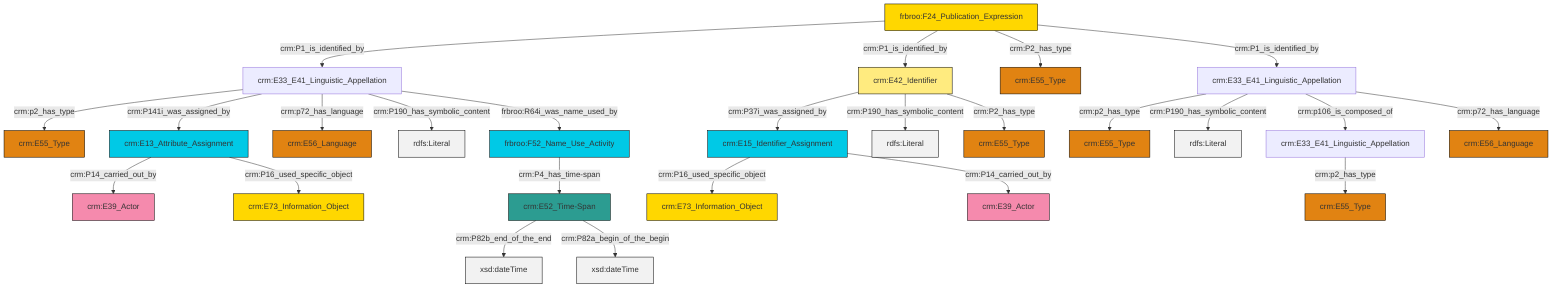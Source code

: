 graph TD
classDef Literal fill:#f2f2f2,stroke:#000000;
classDef CRM_Entity fill:#FFFFFF,stroke:#000000;
classDef Temporal_Entity fill:#00C9E6, stroke:#000000;
classDef Type fill:#E18312, stroke:#000000;
classDef Time-Span fill:#2C9C91, stroke:#000000;
classDef Appellation fill:#FFEB7F, stroke:#000000;
classDef Place fill:#008836, stroke:#000000;
classDef Persistent_Item fill:#B266B2, stroke:#000000;
classDef Conceptual_Object fill:#FFD700, stroke:#000000;
classDef Physical_Thing fill:#D2B48C, stroke:#000000;
classDef Actor fill:#f58aad, stroke:#000000;
classDef PC_Classes fill:#4ce600, stroke:#000000;
classDef Multi fill:#cccccc,stroke:#000000;

2["crm:E15_Identifier_Assignment"]:::Temporal_Entity -->|crm:P16_used_specific_object| 3["crm:E73_Information_Object"]:::Conceptual_Object
4["crm:E33_E41_Linguistic_Appellation"]:::Default -->|crm:p2_has_type| 5["crm:E55_Type"]:::Type
8["crm:E33_E41_Linguistic_Appellation"]:::Default -->|crm:p2_has_type| 6["crm:E55_Type"]:::Type
8["crm:E33_E41_Linguistic_Appellation"]:::Default -->|crm:P141i_was_assigned_by| 9["crm:E13_Attribute_Assignment"]:::Temporal_Entity
9["crm:E13_Attribute_Assignment"]:::Temporal_Entity -->|crm:P14_carried_out_by| 14["crm:E39_Actor"]:::Actor
8["crm:E33_E41_Linguistic_Appellation"]:::Default -->|crm:p72_has_language| 18["crm:E56_Language"]:::Type
10["crm:E33_E41_Linguistic_Appellation"]:::Default -->|crm:p2_has_type| 19["crm:E55_Type"]:::Type
8["crm:E33_E41_Linguistic_Appellation"]:::Default -->|crm:P190_has_symbolic_content| 20[rdfs:Literal]:::Literal
9["crm:E13_Attribute_Assignment"]:::Temporal_Entity -->|crm:P16_used_specific_object| 21["crm:E73_Information_Object"]:::Conceptual_Object
4["crm:E33_E41_Linguistic_Appellation"]:::Default -->|crm:P190_has_symbolic_content| 22[rdfs:Literal]:::Literal
12["crm:E42_Identifier"]:::Appellation -->|crm:P37i_was_assigned_by| 2["crm:E15_Identifier_Assignment"]:::Temporal_Entity
30["frbroo:F24_Publication_Expression"]:::Conceptual_Object -->|crm:P1_is_identified_by| 8["crm:E33_E41_Linguistic_Appellation"]:::Default
23["crm:E52_Time-Span"]:::Time-Span -->|crm:P82b_end_of_the_end| 31[xsd:dateTime]:::Literal
30["frbroo:F24_Publication_Expression"]:::Conceptual_Object -->|crm:P1_is_identified_by| 12["crm:E42_Identifier"]:::Appellation
12["crm:E42_Identifier"]:::Appellation -->|crm:P190_has_symbolic_content| 32[rdfs:Literal]:::Literal
8["crm:E33_E41_Linguistic_Appellation"]:::Default -->|frbroo:R64i_was_name_used_by| 0["frbroo:F52_Name_Use_Activity"]:::Temporal_Entity
23["crm:E52_Time-Span"]:::Time-Span -->|crm:P82a_begin_of_the_begin| 34[xsd:dateTime]:::Literal
30["frbroo:F24_Publication_Expression"]:::Conceptual_Object -->|crm:P2_has_type| 37["crm:E55_Type"]:::Type
0["frbroo:F52_Name_Use_Activity"]:::Temporal_Entity -->|crm:P4_has_time-span| 23["crm:E52_Time-Span"]:::Time-Span
12["crm:E42_Identifier"]:::Appellation -->|crm:P2_has_type| 28["crm:E55_Type"]:::Type
2["crm:E15_Identifier_Assignment"]:::Temporal_Entity -->|crm:P14_carried_out_by| 41["crm:E39_Actor"]:::Actor
4["crm:E33_E41_Linguistic_Appellation"]:::Default -->|crm:p106_is_composed_of| 10["crm:E33_E41_Linguistic_Appellation"]:::Default
4["crm:E33_E41_Linguistic_Appellation"]:::Default -->|crm:p72_has_language| 26["crm:E56_Language"]:::Type
30["frbroo:F24_Publication_Expression"]:::Conceptual_Object -->|crm:P1_is_identified_by| 4["crm:E33_E41_Linguistic_Appellation"]:::Default